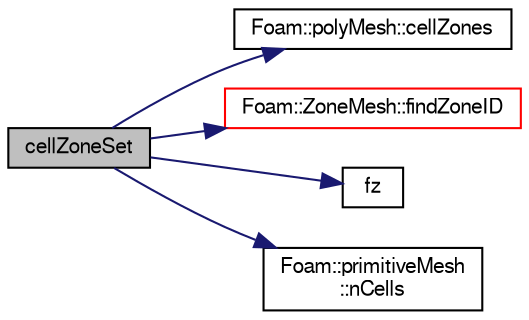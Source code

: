 digraph "cellZoneSet"
{
  bgcolor="transparent";
  edge [fontname="FreeSans",fontsize="10",labelfontname="FreeSans",labelfontsize="10"];
  node [fontname="FreeSans",fontsize="10",shape=record];
  rankdir="LR";
  Node1 [label="cellZoneSet",height=0.2,width=0.4,color="black", fillcolor="grey75", style="filled" fontcolor="black"];
  Node1 -> Node2 [color="midnightblue",fontsize="10",style="solid",fontname="FreeSans"];
  Node2 [label="Foam::polyMesh::cellZones",height=0.2,width=0.4,color="black",URL="$a01861.html#a4d1a75ab59a90fb234112675b3ce1018",tooltip="Return cell zone mesh. "];
  Node1 -> Node3 [color="midnightblue",fontsize="10",style="solid",fontname="FreeSans"];
  Node3 [label="Foam::ZoneMesh::findZoneID",height=0.2,width=0.4,color="red",URL="$a02823.html#a09614eb35eb88968e053707fde62f274",tooltip="Find zone index given a name. "];
  Node1 -> Node4 [color="midnightblue",fontsize="10",style="solid",fontname="FreeSans"];
  Node4 [label="fz",height=0.2,width=0.4,color="black",URL="$a03569.html#a780114b8c3978e053e975e2b4321949b"];
  Node1 -> Node5 [color="midnightblue",fontsize="10",style="solid",fontname="FreeSans"];
  Node5 [label="Foam::primitiveMesh\l::nCells",height=0.2,width=0.4,color="black",URL="$a01911.html#ae79b5e96cf8d9a4e6b3993e6f2709374"];
}
